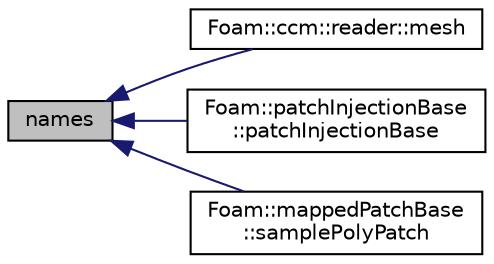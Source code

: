 digraph "names"
{
  bgcolor="transparent";
  edge [fontname="Helvetica",fontsize="10",labelfontname="Helvetica",labelfontsize="10"];
  node [fontname="Helvetica",fontsize="10",shape=record];
  rankdir="LR";
  Node1 [label="names",height=0.2,width=0.4,color="black", fillcolor="grey75", style="filled" fontcolor="black"];
  Node1 -> Node2 [dir="back",color="midnightblue",fontsize="10",style="solid",fontname="Helvetica"];
  Node2 [label="Foam::ccm::reader::mesh",height=0.2,width=0.4,color="black",URL="$classFoam_1_1ccm_1_1reader.html#ac33aba85f4605b276ea524b4d152cd0d",tooltip="Construct the polyMesh from the read geometry. "];
  Node1 -> Node3 [dir="back",color="midnightblue",fontsize="10",style="solid",fontname="Helvetica"];
  Node3 [label="Foam::patchInjectionBase\l::patchInjectionBase",height=0.2,width=0.4,color="black",URL="$classFoam_1_1patchInjectionBase.html#a64c19b20dfa68bf32dc46dd10079f8a0",tooltip="Construct from mesh and patch name. "];
  Node1 -> Node4 [dir="back",color="midnightblue",fontsize="10",style="solid",fontname="Helvetica"];
  Node4 [label="Foam::mappedPatchBase\l::samplePolyPatch",height=0.2,width=0.4,color="black",URL="$classFoam_1_1mappedPatchBase.html#a3434acc5afba1f7b7b8f4c573befd8b3",tooltip="Get the patch on the region. "];
}
